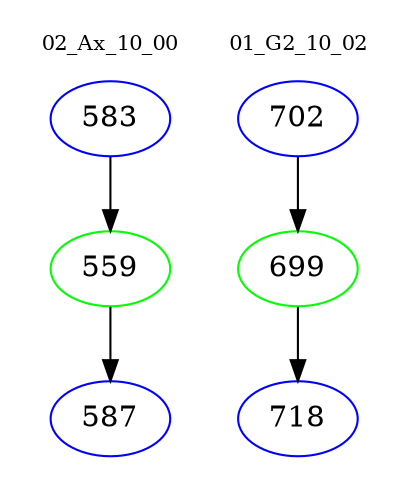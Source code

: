 digraph{
subgraph cluster_0 {
color = white
label = "02_Ax_10_00";
fontsize=10;
T0_583 [label="583", color="blue"]
T0_583 -> T0_559 [color="black"]
T0_559 [label="559", color="green"]
T0_559 -> T0_587 [color="black"]
T0_587 [label="587", color="blue"]
}
subgraph cluster_1 {
color = white
label = "01_G2_10_02";
fontsize=10;
T1_702 [label="702", color="blue"]
T1_702 -> T1_699 [color="black"]
T1_699 [label="699", color="green"]
T1_699 -> T1_718 [color="black"]
T1_718 [label="718", color="blue"]
}
}
